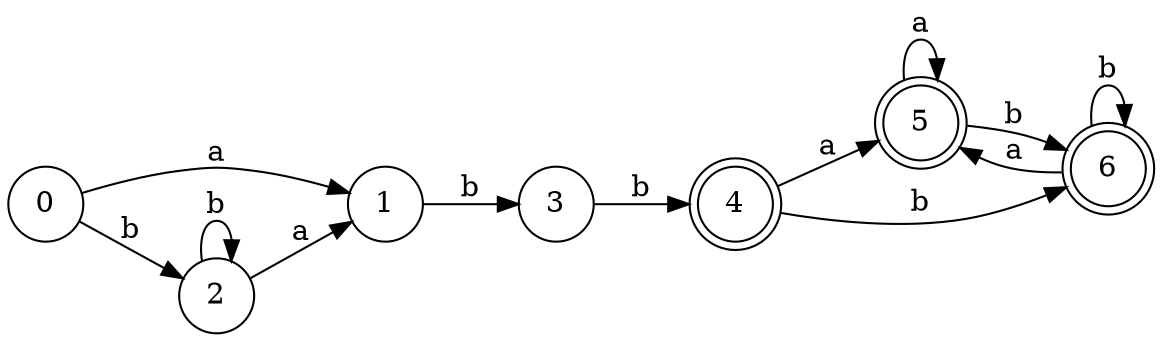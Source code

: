 digraph finite_state_machine {
	rankdir=LR size="8,5"
	node [shape=circle]
	0
	node [shape=circle]
	1
	node [shape=circle]
	2
	node [shape=circle]
	3
	node [shape=doublecircle]
	4
	node [shape=doublecircle]
	5
	node [shape=doublecircle]
	6
	0 -> 1 [label=a]
	0 -> 2 [label=b]
	2 -> 1 [label=a]
	2 -> 2 [label=b]
	1 -> 3 [label=b]
	3 -> 4 [label=b]
	4 -> 5 [label=a]
	4 -> 6 [label=b]
	6 -> 5 [label=a]
	6 -> 6 [label=b]
	5 -> 5 [label=a]
	5 -> 6 [label=b]
}
